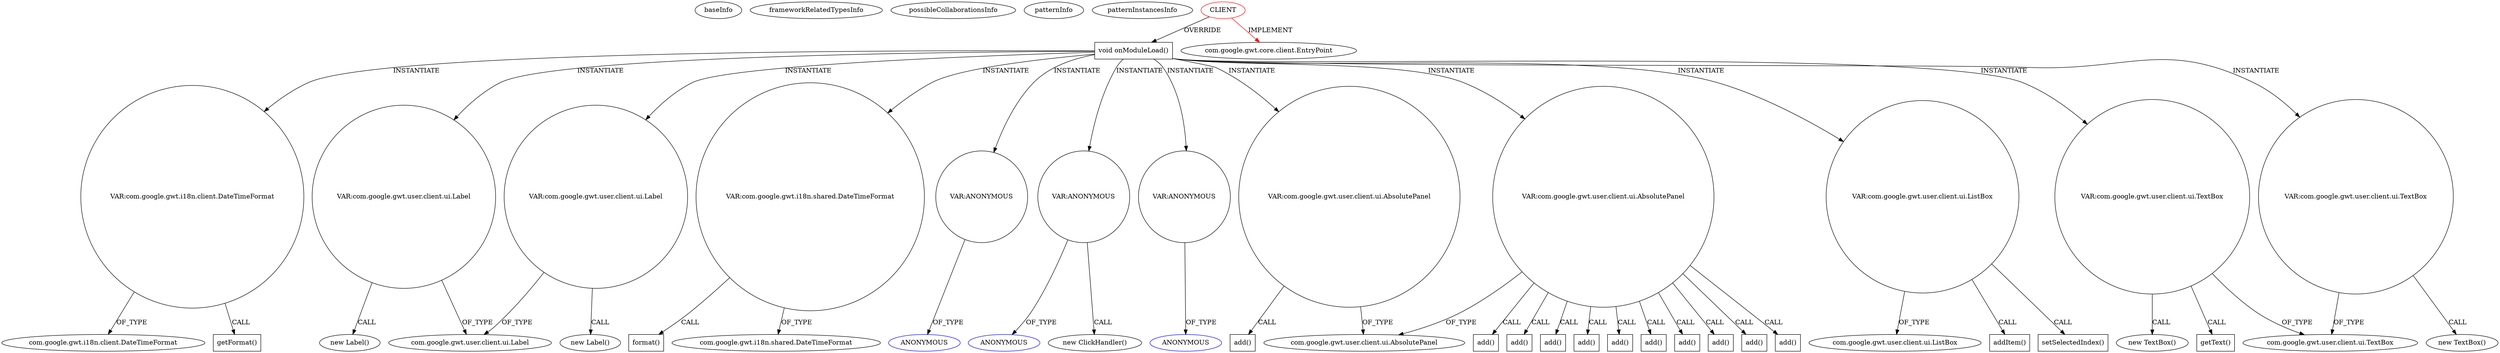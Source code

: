 digraph {
baseInfo[graphId=1151,category="pattern",isAnonymous=false,possibleRelation=false]
frameworkRelatedTypesInfo[0="com.google.gwt.core.client.EntryPoint"]
possibleCollaborationsInfo[]
patternInfo[frequency=2.0,patternRootClient=0]
patternInstancesInfo[0="nakaken0629-mezamashimailgwt~/nakaken0629-mezamashimailgwt/mezamashimailgwt-master/mezamashimailgwt/src/com/appspot/mezamashimailgwt/client/Mezamashimailgwt.java~Mezamashimailgwt~4116",1="coldplayguy-flight87~/coldplayguy-flight87/flight87-master/BookFlight/src/bookflight/client/BookFlight.java~BookFlight~1091"]
212[label="com.google.gwt.i18n.client.DateTimeFormat",vertexType="FRAMEWORK_CLASS_TYPE",isFrameworkType=false]
210[label="VAR:com.google.gwt.i18n.client.DateTimeFormat",vertexType="VARIABLE_EXPRESION",isFrameworkType=false,shape=circle]
211[label="getFormat()",vertexType="INSIDE_CALL",isFrameworkType=false,shape=box]
2[label="void onModuleLoad()",vertexType="OVERRIDING_METHOD_DECLARATION",isFrameworkType=false,shape=box]
0[label="CLIENT",vertexType="ROOT_CLIENT_CLASS_DECLARATION",isFrameworkType=false,color=red]
193[label="VAR:com.google.gwt.user.client.ui.Label",vertexType="VARIABLE_EXPRESION",isFrameworkType=false,shape=circle]
189[label="com.google.gwt.user.client.ui.Label",vertexType="FRAMEWORK_CLASS_TYPE",isFrameworkType=false]
216[label="VAR:com.google.gwt.user.client.ui.Label",vertexType="VARIABLE_EXPRESION",isFrameworkType=false,shape=circle]
218[label="VAR:com.google.gwt.i18n.shared.DateTimeFormat",vertexType="VARIABLE_EXPRESION",isFrameworkType=false,shape=circle]
219[label="format()",vertexType="INSIDE_CALL",isFrameworkType=false,shape=box]
220[label="com.google.gwt.i18n.shared.DateTimeFormat",vertexType="FRAMEWORK_CLASS_TYPE",isFrameworkType=false]
1[label="com.google.gwt.core.client.EntryPoint",vertexType="FRAMEWORK_INTERFACE_TYPE",isFrameworkType=false]
215[label="new Label()",vertexType="CONSTRUCTOR_CALL",isFrameworkType=false]
180[label="VAR:ANONYMOUS",vertexType="VARIABLE_EXPRESION",isFrameworkType=false,shape=circle]
181[label="ANONYMOUS",vertexType="REFERENCE_ANONYMOUS_DECLARATION",isFrameworkType=false,color=blue]
192[label="new Label()",vertexType="CONSTRUCTOR_CALL",isFrameworkType=false]
150[label="VAR:ANONYMOUS",vertexType="VARIABLE_EXPRESION",isFrameworkType=false,shape=circle]
151[label="ANONYMOUS",vertexType="REFERENCE_ANONYMOUS_DECLARATION",isFrameworkType=false,color=blue]
237[label="VAR:ANONYMOUS",vertexType="VARIABLE_EXPRESION",isFrameworkType=false,shape=circle]
238[label="ANONYMOUS",vertexType="REFERENCE_ANONYMOUS_DECLARATION",isFrameworkType=false,color=blue]
149[label="new ClickHandler()",vertexType="CONSTRUCTOR_CALL",isFrameworkType=false]
34[label="VAR:com.google.gwt.user.client.ui.AbsolutePanel",vertexType="VARIABLE_EXPRESION",isFrameworkType=false,shape=circle]
9[label="com.google.gwt.user.client.ui.AbsolutePanel",vertexType="FRAMEWORK_CLASS_TYPE",isFrameworkType=false]
35[label="add()",vertexType="INSIDE_CALL",isFrameworkType=false,shape=box]
56[label="VAR:com.google.gwt.user.client.ui.AbsolutePanel",vertexType="VARIABLE_EXPRESION",isFrameworkType=false,shape=circle]
86[label="add()",vertexType="INSIDE_CALL",isFrameworkType=false,shape=box]
88[label="add()",vertexType="INSIDE_CALL",isFrameworkType=false,shape=box]
72[label="add()",vertexType="INSIDE_CALL",isFrameworkType=false,shape=box]
114[label="add()",vertexType="INSIDE_CALL",isFrameworkType=false,shape=box]
100[label="add()",vertexType="INSIDE_CALL",isFrameworkType=false,shape=box]
102[label="add()",vertexType="INSIDE_CALL",isFrameworkType=false,shape=box]
57[label="add()",vertexType="INSIDE_CALL",isFrameworkType=false,shape=box]
60[label="add()",vertexType="INSIDE_CALL",isFrameworkType=false,shape=box]
116[label="add()",vertexType="INSIDE_CALL",isFrameworkType=false,shape=box]
74[label="add()",vertexType="INSIDE_CALL",isFrameworkType=false,shape=box]
79[label="VAR:com.google.gwt.user.client.ui.ListBox",vertexType="VARIABLE_EXPRESION",isFrameworkType=false,shape=circle]
51[label="com.google.gwt.user.client.ui.ListBox",vertexType="FRAMEWORK_CLASS_TYPE",isFrameworkType=false]
14[label="VAR:com.google.gwt.user.client.ui.TextBox",vertexType="VARIABLE_EXPRESION",isFrameworkType=false,shape=circle]
15[label="com.google.gwt.user.client.ui.TextBox",vertexType="FRAMEWORK_CLASS_TYPE",isFrameworkType=false]
13[label="new TextBox()",vertexType="CONSTRUCTOR_CALL",isFrameworkType=false]
32[label="VAR:com.google.gwt.user.client.ui.TextBox",vertexType="VARIABLE_EXPRESION",isFrameworkType=false,shape=circle]
31[label="new TextBox()",vertexType="CONSTRUCTOR_CALL",isFrameworkType=false]
82[label="addItem()",vertexType="INSIDE_CALL",isFrameworkType=false,shape=box]
84[label="setSelectedIndex()",vertexType="INSIDE_CALL",isFrameworkType=false,shape=box]
154[label="getText()",vertexType="INSIDE_CALL",isFrameworkType=false,shape=box]
34->9[label="OF_TYPE"]
56->9[label="OF_TYPE"]
79->51[label="OF_TYPE"]
2->56[label="INSTANTIATE"]
2->237[label="INSTANTIATE"]
56->114[label="CALL"]
79->84[label="CALL"]
56->102[label="CALL"]
56->116[label="CALL"]
14->13[label="CALL"]
180->181[label="OF_TYPE"]
2->79[label="INSTANTIATE"]
2->193[label="INSTANTIATE"]
56->88[label="CALL"]
14->15[label="OF_TYPE"]
32->15[label="OF_TYPE"]
32->31[label="CALL"]
0->1[label="IMPLEMENT",color=red]
56->100[label="CALL"]
56->60[label="CALL"]
216->189[label="OF_TYPE"]
0->2[label="OVERRIDE"]
193->189[label="OF_TYPE"]
79->82[label="CALL"]
2->216[label="INSTANTIATE"]
2->32[label="INSTANTIATE"]
193->192[label="CALL"]
237->238[label="OF_TYPE"]
218->219[label="CALL"]
218->220[label="OF_TYPE"]
210->212[label="OF_TYPE"]
56->74[label="CALL"]
150->151[label="OF_TYPE"]
14->154[label="CALL"]
2->150[label="INSTANTIATE"]
210->211[label="CALL"]
150->149[label="CALL"]
34->35[label="CALL"]
2->210[label="INSTANTIATE"]
2->180[label="INSTANTIATE"]
56->72[label="CALL"]
216->215[label="CALL"]
2->34[label="INSTANTIATE"]
56->86[label="CALL"]
56->57[label="CALL"]
2->14[label="INSTANTIATE"]
2->218[label="INSTANTIATE"]
}

